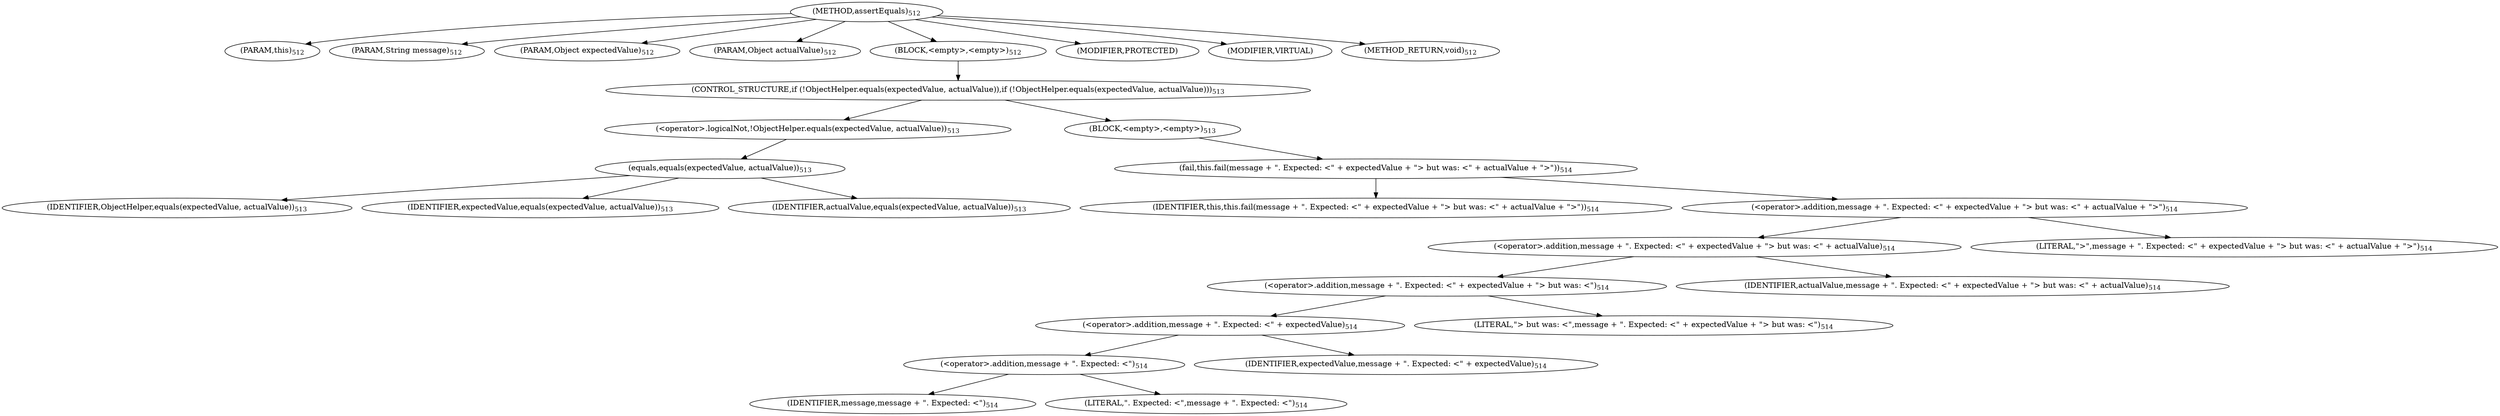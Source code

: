 digraph "assertEquals" {  
"1384" [label = <(METHOD,assertEquals)<SUB>512</SUB>> ]
"84" [label = <(PARAM,this)<SUB>512</SUB>> ]
"1385" [label = <(PARAM,String message)<SUB>512</SUB>> ]
"1386" [label = <(PARAM,Object expectedValue)<SUB>512</SUB>> ]
"1387" [label = <(PARAM,Object actualValue)<SUB>512</SUB>> ]
"1388" [label = <(BLOCK,&lt;empty&gt;,&lt;empty&gt;)<SUB>512</SUB>> ]
"1389" [label = <(CONTROL_STRUCTURE,if (!ObjectHelper.equals(expectedValue, actualValue)),if (!ObjectHelper.equals(expectedValue, actualValue)))<SUB>513</SUB>> ]
"1390" [label = <(&lt;operator&gt;.logicalNot,!ObjectHelper.equals(expectedValue, actualValue))<SUB>513</SUB>> ]
"1391" [label = <(equals,equals(expectedValue, actualValue))<SUB>513</SUB>> ]
"1392" [label = <(IDENTIFIER,ObjectHelper,equals(expectedValue, actualValue))<SUB>513</SUB>> ]
"1393" [label = <(IDENTIFIER,expectedValue,equals(expectedValue, actualValue))<SUB>513</SUB>> ]
"1394" [label = <(IDENTIFIER,actualValue,equals(expectedValue, actualValue))<SUB>513</SUB>> ]
"1395" [label = <(BLOCK,&lt;empty&gt;,&lt;empty&gt;)<SUB>513</SUB>> ]
"1396" [label = <(fail,this.fail(message + &quot;. Expected: &lt;&quot; + expectedValue + &quot;&gt; but was: &lt;&quot; + actualValue + &quot;&gt;&quot;))<SUB>514</SUB>> ]
"83" [label = <(IDENTIFIER,this,this.fail(message + &quot;. Expected: &lt;&quot; + expectedValue + &quot;&gt; but was: &lt;&quot; + actualValue + &quot;&gt;&quot;))<SUB>514</SUB>> ]
"1397" [label = <(&lt;operator&gt;.addition,message + &quot;. Expected: &lt;&quot; + expectedValue + &quot;&gt; but was: &lt;&quot; + actualValue + &quot;&gt;&quot;)<SUB>514</SUB>> ]
"1398" [label = <(&lt;operator&gt;.addition,message + &quot;. Expected: &lt;&quot; + expectedValue + &quot;&gt; but was: &lt;&quot; + actualValue)<SUB>514</SUB>> ]
"1399" [label = <(&lt;operator&gt;.addition,message + &quot;. Expected: &lt;&quot; + expectedValue + &quot;&gt; but was: &lt;&quot;)<SUB>514</SUB>> ]
"1400" [label = <(&lt;operator&gt;.addition,message + &quot;. Expected: &lt;&quot; + expectedValue)<SUB>514</SUB>> ]
"1401" [label = <(&lt;operator&gt;.addition,message + &quot;. Expected: &lt;&quot;)<SUB>514</SUB>> ]
"1402" [label = <(IDENTIFIER,message,message + &quot;. Expected: &lt;&quot;)<SUB>514</SUB>> ]
"1403" [label = <(LITERAL,&quot;. Expected: &lt;&quot;,message + &quot;. Expected: &lt;&quot;)<SUB>514</SUB>> ]
"1404" [label = <(IDENTIFIER,expectedValue,message + &quot;. Expected: &lt;&quot; + expectedValue)<SUB>514</SUB>> ]
"1405" [label = <(LITERAL,&quot;&gt; but was: &lt;&quot;,message + &quot;. Expected: &lt;&quot; + expectedValue + &quot;&gt; but was: &lt;&quot;)<SUB>514</SUB>> ]
"1406" [label = <(IDENTIFIER,actualValue,message + &quot;. Expected: &lt;&quot; + expectedValue + &quot;&gt; but was: &lt;&quot; + actualValue)<SUB>514</SUB>> ]
"1407" [label = <(LITERAL,&quot;&gt;&quot;,message + &quot;. Expected: &lt;&quot; + expectedValue + &quot;&gt; but was: &lt;&quot; + actualValue + &quot;&gt;&quot;)<SUB>514</SUB>> ]
"1408" [label = <(MODIFIER,PROTECTED)> ]
"1409" [label = <(MODIFIER,VIRTUAL)> ]
"1410" [label = <(METHOD_RETURN,void)<SUB>512</SUB>> ]
  "1384" -> "84" 
  "1384" -> "1385" 
  "1384" -> "1386" 
  "1384" -> "1387" 
  "1384" -> "1388" 
  "1384" -> "1408" 
  "1384" -> "1409" 
  "1384" -> "1410" 
  "1388" -> "1389" 
  "1389" -> "1390" 
  "1389" -> "1395" 
  "1390" -> "1391" 
  "1391" -> "1392" 
  "1391" -> "1393" 
  "1391" -> "1394" 
  "1395" -> "1396" 
  "1396" -> "83" 
  "1396" -> "1397" 
  "1397" -> "1398" 
  "1397" -> "1407" 
  "1398" -> "1399" 
  "1398" -> "1406" 
  "1399" -> "1400" 
  "1399" -> "1405" 
  "1400" -> "1401" 
  "1400" -> "1404" 
  "1401" -> "1402" 
  "1401" -> "1403" 
}
